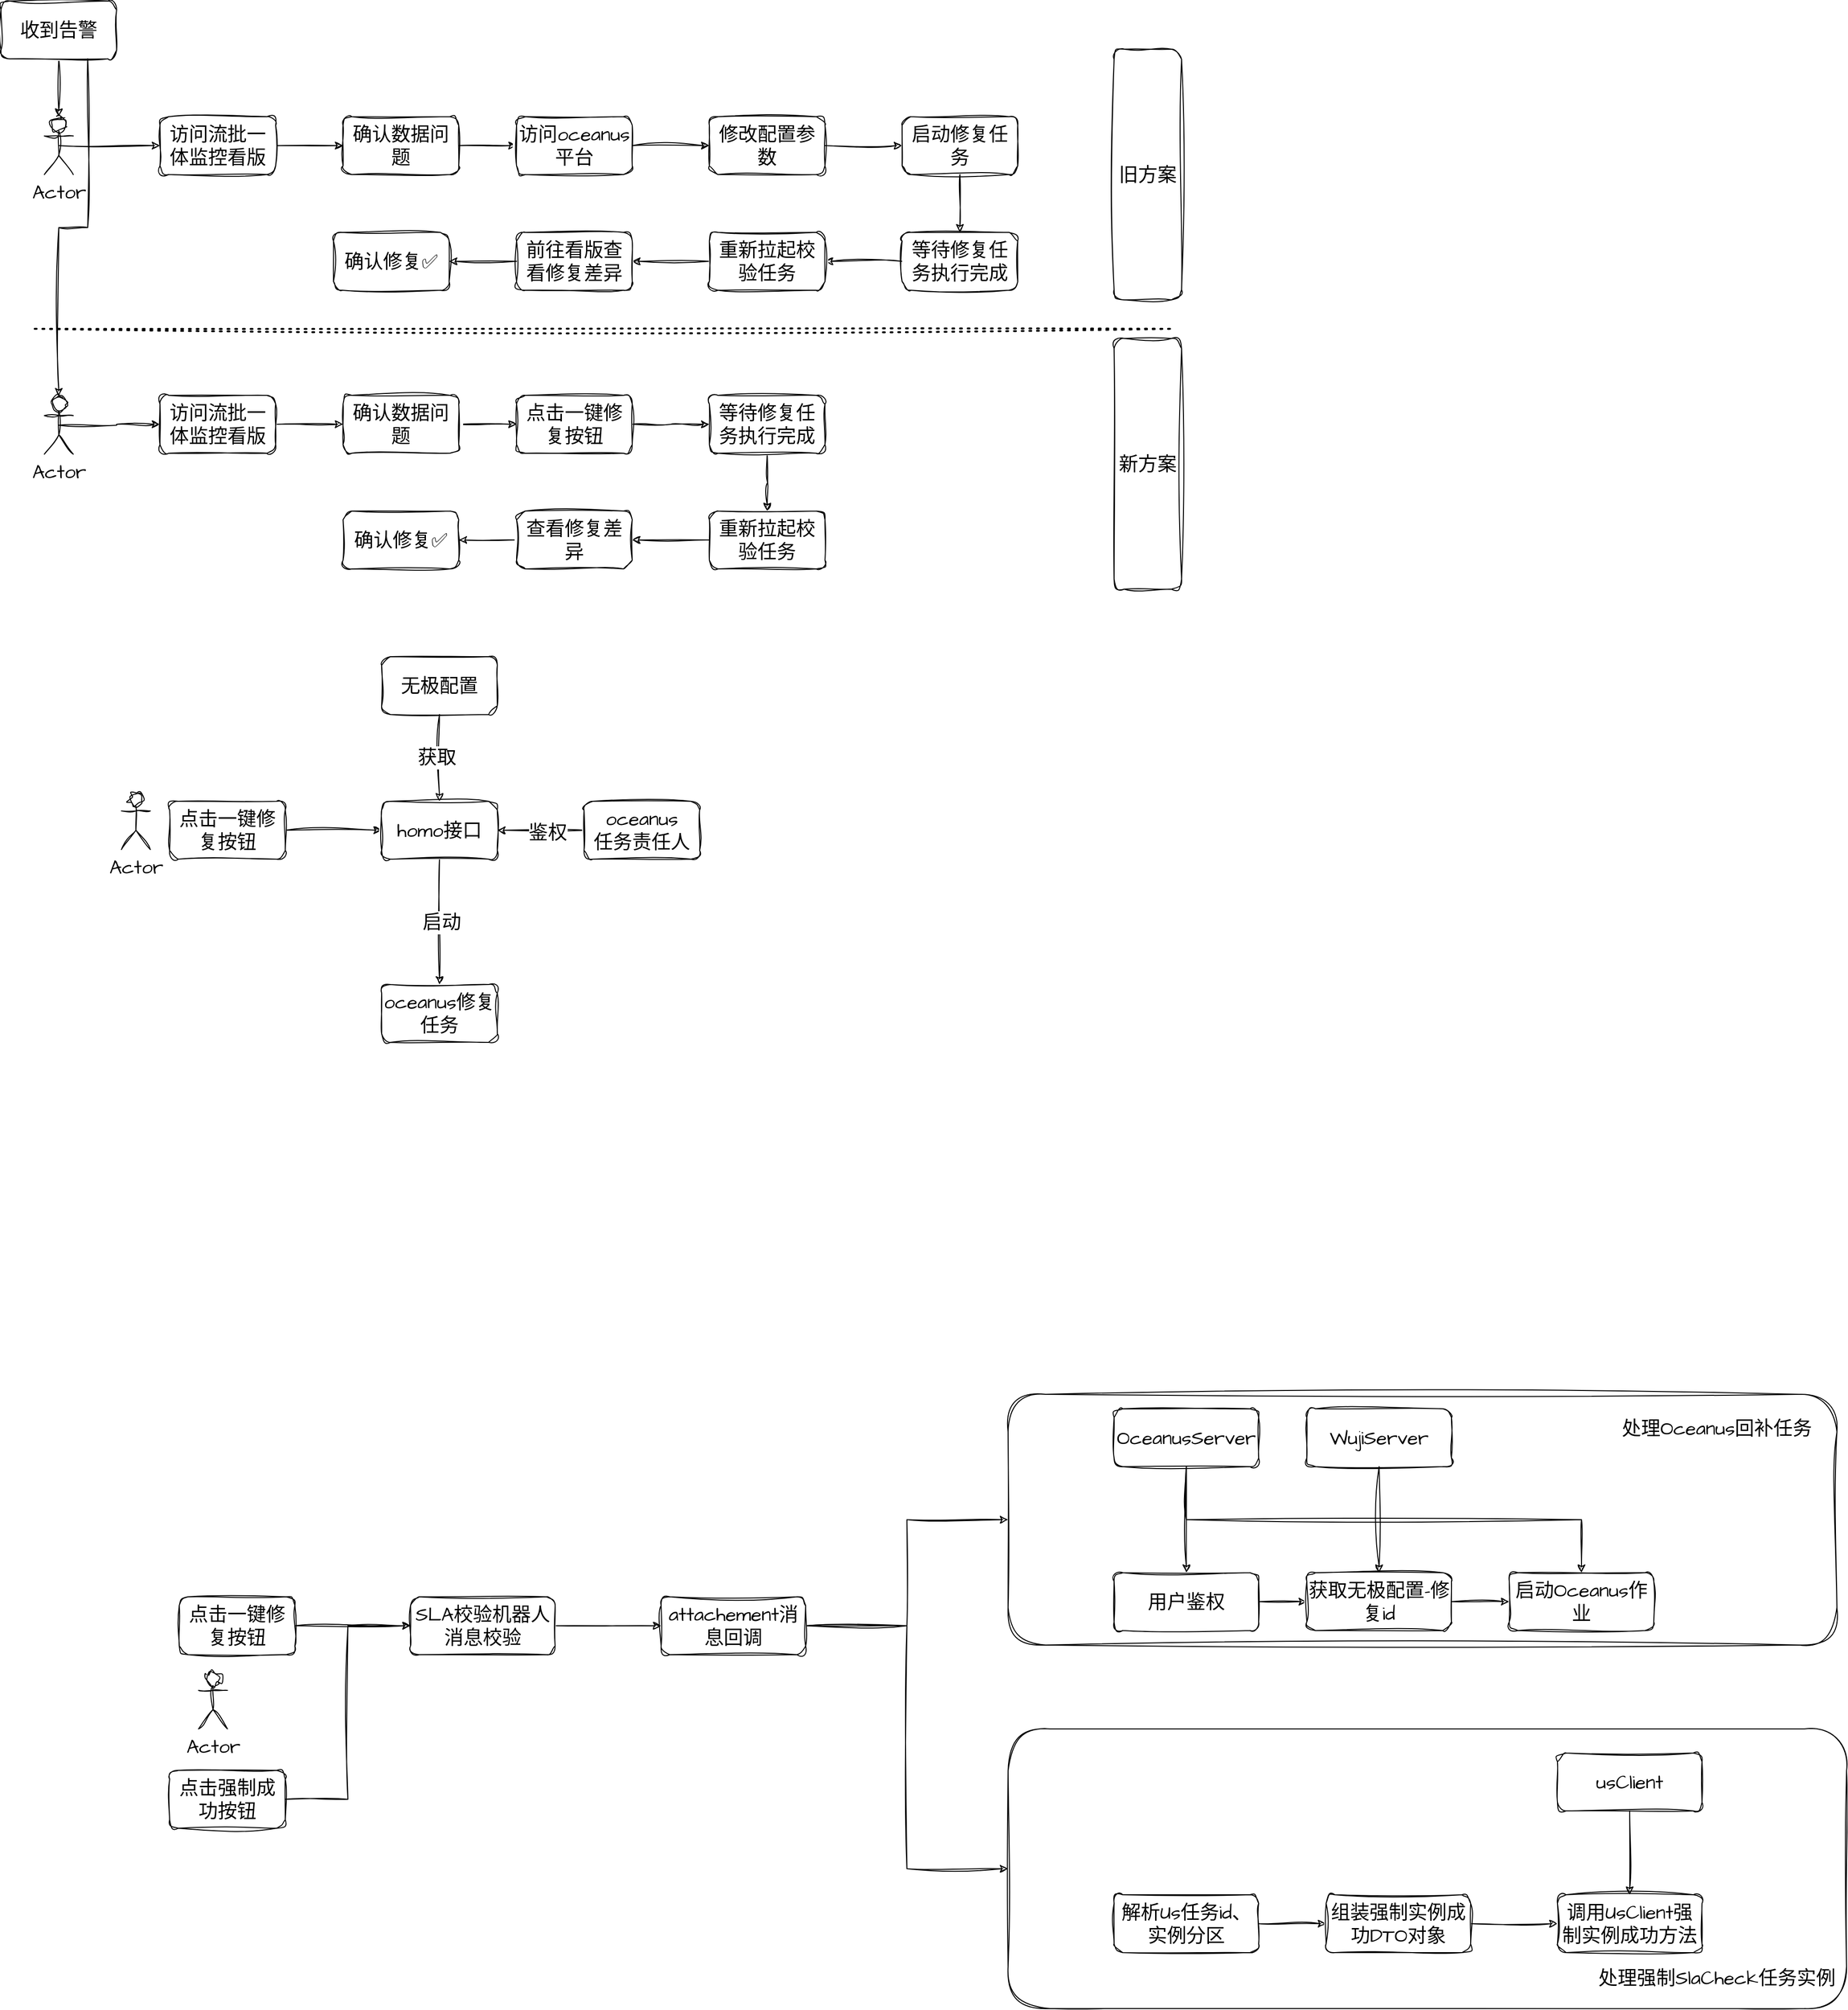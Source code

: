 <mxfile version="22.1.5" type="github">
  <diagram name="第 1 页" id="TQEL2tQDjQeKKQsluZ9l">
    <mxGraphModel dx="2714" dy="1448" grid="1" gridSize="10" guides="1" tooltips="1" connect="1" arrows="1" fold="1" page="1" pageScale="1" pageWidth="827" pageHeight="1169" math="0" shadow="0">
      <root>
        <mxCell id="0" />
        <mxCell id="1" parent="0" />
        <mxCell id="3MJ8_XQxyOGIcYYKC2xZ-53" style="edgeStyle=orthogonalEdgeStyle;rounded=0;sketch=1;hachureGap=4;jiggle=2;curveFitting=1;orthogonalLoop=1;jettySize=auto;html=1;exitX=0.5;exitY=0.5;exitDx=0;exitDy=0;exitPerimeter=0;fontFamily=Architects Daughter;fontSource=https%3A%2F%2Ffonts.googleapis.com%2Fcss%3Ffamily%3DArchitects%2BDaughter;fontSize=16;" parent="1" source="3MJ8_XQxyOGIcYYKC2xZ-1" target="3MJ8_XQxyOGIcYYKC2xZ-5" edge="1">
          <mxGeometry relative="1" as="geometry" />
        </mxCell>
        <mxCell id="3MJ8_XQxyOGIcYYKC2xZ-1" value="Actor" style="shape=umlActor;verticalLabelPosition=bottom;verticalAlign=top;html=1;outlineConnect=0;sketch=1;hachureGap=4;jiggle=2;curveFitting=1;fontFamily=Architects Daughter;fontSource=https%3A%2F%2Ffonts.googleapis.com%2Fcss%3Ffamily%3DArchitects%2BDaughter;fontSize=20;" parent="1" vertex="1">
          <mxGeometry x="80" y="220" width="30" height="60" as="geometry" />
        </mxCell>
        <mxCell id="3MJ8_XQxyOGIcYYKC2xZ-9" value="" style="edgeStyle=orthogonalEdgeStyle;rounded=0;sketch=1;hachureGap=4;jiggle=2;curveFitting=1;orthogonalLoop=1;jettySize=auto;html=1;fontFamily=Architects Daughter;fontSource=https%3A%2F%2Ffonts.googleapis.com%2Fcss%3Ffamily%3DArchitects%2BDaughter;fontSize=16;" parent="1" source="3MJ8_XQxyOGIcYYKC2xZ-2" target="3MJ8_XQxyOGIcYYKC2xZ-1" edge="1">
          <mxGeometry relative="1" as="geometry" />
        </mxCell>
        <mxCell id="3MJ8_XQxyOGIcYYKC2xZ-2" value="收到告警" style="rounded=1;whiteSpace=wrap;html=1;sketch=1;hachureGap=4;jiggle=2;curveFitting=1;fontFamily=Architects Daughter;fontSource=https%3A%2F%2Ffonts.googleapis.com%2Fcss%3Ffamily%3DArchitects%2BDaughter;fontSize=20;" parent="1" vertex="1">
          <mxGeometry x="35" y="100" width="120" height="60" as="geometry" />
        </mxCell>
        <mxCell id="3MJ8_XQxyOGIcYYKC2xZ-10" value="" style="edgeStyle=orthogonalEdgeStyle;rounded=0;sketch=1;hachureGap=4;jiggle=2;curveFitting=1;orthogonalLoop=1;jettySize=auto;html=1;fontFamily=Architects Daughter;fontSource=https%3A%2F%2Ffonts.googleapis.com%2Fcss%3Ffamily%3DArchitects%2BDaughter;fontSize=16;" parent="1" source="3MJ8_XQxyOGIcYYKC2xZ-5" target="3MJ8_XQxyOGIcYYKC2xZ-6" edge="1">
          <mxGeometry relative="1" as="geometry" />
        </mxCell>
        <mxCell id="3MJ8_XQxyOGIcYYKC2xZ-5" value="访问流批一体监控看版" style="rounded=1;whiteSpace=wrap;html=1;sketch=1;hachureGap=4;jiggle=2;curveFitting=1;fontFamily=Architects Daughter;fontSource=https%3A%2F%2Ffonts.googleapis.com%2Fcss%3Ffamily%3DArchitects%2BDaughter;fontSize=20;" parent="1" vertex="1">
          <mxGeometry x="200" y="220" width="120" height="60" as="geometry" />
        </mxCell>
        <mxCell id="3MJ8_XQxyOGIcYYKC2xZ-11" value="" style="edgeStyle=orthogonalEdgeStyle;rounded=0;sketch=1;hachureGap=4;jiggle=2;curveFitting=1;orthogonalLoop=1;jettySize=auto;html=1;fontFamily=Architects Daughter;fontSource=https%3A%2F%2Ffonts.googleapis.com%2Fcss%3Ffamily%3DArchitects%2BDaughter;fontSize=16;" parent="1" source="3MJ8_XQxyOGIcYYKC2xZ-6" target="3MJ8_XQxyOGIcYYKC2xZ-7" edge="1">
          <mxGeometry relative="1" as="geometry" />
        </mxCell>
        <mxCell id="3MJ8_XQxyOGIcYYKC2xZ-6" value="确认数据问题" style="rounded=1;whiteSpace=wrap;html=1;sketch=1;hachureGap=4;jiggle=2;curveFitting=1;fontFamily=Architects Daughter;fontSource=https%3A%2F%2Ffonts.googleapis.com%2Fcss%3Ffamily%3DArchitects%2BDaughter;fontSize=20;" parent="1" vertex="1">
          <mxGeometry x="390" y="220" width="120" height="60" as="geometry" />
        </mxCell>
        <mxCell id="3MJ8_XQxyOGIcYYKC2xZ-12" value="" style="edgeStyle=orthogonalEdgeStyle;rounded=0;sketch=1;hachureGap=4;jiggle=2;curveFitting=1;orthogonalLoop=1;jettySize=auto;html=1;fontFamily=Architects Daughter;fontSource=https%3A%2F%2Ffonts.googleapis.com%2Fcss%3Ffamily%3DArchitects%2BDaughter;fontSize=16;" parent="1" source="3MJ8_XQxyOGIcYYKC2xZ-7" target="3MJ8_XQxyOGIcYYKC2xZ-8" edge="1">
          <mxGeometry relative="1" as="geometry" />
        </mxCell>
        <mxCell id="3MJ8_XQxyOGIcYYKC2xZ-7" value="访问oceanus平台" style="rounded=1;whiteSpace=wrap;html=1;sketch=1;hachureGap=4;jiggle=2;curveFitting=1;fontFamily=Architects Daughter;fontSource=https%3A%2F%2Ffonts.googleapis.com%2Fcss%3Ffamily%3DArchitects%2BDaughter;fontSize=20;" parent="1" vertex="1">
          <mxGeometry x="570" y="220" width="120" height="60" as="geometry" />
        </mxCell>
        <mxCell id="3MJ8_XQxyOGIcYYKC2xZ-14" value="" style="edgeStyle=orthogonalEdgeStyle;rounded=0;sketch=1;hachureGap=4;jiggle=2;curveFitting=1;orthogonalLoop=1;jettySize=auto;html=1;fontFamily=Architects Daughter;fontSource=https%3A%2F%2Ffonts.googleapis.com%2Fcss%3Ffamily%3DArchitects%2BDaughter;fontSize=16;" parent="1" source="3MJ8_XQxyOGIcYYKC2xZ-8" target="3MJ8_XQxyOGIcYYKC2xZ-13" edge="1">
          <mxGeometry relative="1" as="geometry" />
        </mxCell>
        <mxCell id="3MJ8_XQxyOGIcYYKC2xZ-8" value="修改配置参数" style="rounded=1;whiteSpace=wrap;html=1;sketch=1;hachureGap=4;jiggle=2;curveFitting=1;fontFamily=Architects Daughter;fontSource=https%3A%2F%2Ffonts.googleapis.com%2Fcss%3Ffamily%3DArchitects%2BDaughter;fontSize=20;" parent="1" vertex="1">
          <mxGeometry x="770" y="220" width="120" height="60" as="geometry" />
        </mxCell>
        <mxCell id="3MJ8_XQxyOGIcYYKC2xZ-16" value="" style="edgeStyle=orthogonalEdgeStyle;rounded=0;sketch=1;hachureGap=4;jiggle=2;curveFitting=1;orthogonalLoop=1;jettySize=auto;html=1;fontFamily=Architects Daughter;fontSource=https%3A%2F%2Ffonts.googleapis.com%2Fcss%3Ffamily%3DArchitects%2BDaughter;fontSize=16;" parent="1" source="3MJ8_XQxyOGIcYYKC2xZ-13" target="3MJ8_XQxyOGIcYYKC2xZ-15" edge="1">
          <mxGeometry relative="1" as="geometry" />
        </mxCell>
        <mxCell id="3MJ8_XQxyOGIcYYKC2xZ-13" value="启动修复任务" style="rounded=1;whiteSpace=wrap;html=1;sketch=1;hachureGap=4;jiggle=2;curveFitting=1;fontFamily=Architects Daughter;fontSource=https%3A%2F%2Ffonts.googleapis.com%2Fcss%3Ffamily%3DArchitects%2BDaughter;fontSize=20;" parent="1" vertex="1">
          <mxGeometry x="970" y="220" width="120" height="60" as="geometry" />
        </mxCell>
        <mxCell id="3MJ8_XQxyOGIcYYKC2xZ-25" value="" style="edgeStyle=orthogonalEdgeStyle;rounded=0;sketch=1;hachureGap=4;jiggle=2;curveFitting=1;orthogonalLoop=1;jettySize=auto;html=1;fontFamily=Architects Daughter;fontSource=https%3A%2F%2Ffonts.googleapis.com%2Fcss%3Ffamily%3DArchitects%2BDaughter;fontSize=16;" parent="1" source="3MJ8_XQxyOGIcYYKC2xZ-15" target="3MJ8_XQxyOGIcYYKC2xZ-23" edge="1">
          <mxGeometry relative="1" as="geometry" />
        </mxCell>
        <mxCell id="3MJ8_XQxyOGIcYYKC2xZ-15" value="等待修复任务执行完成" style="rounded=1;whiteSpace=wrap;html=1;sketch=1;hachureGap=4;jiggle=2;curveFitting=1;fontFamily=Architects Daughter;fontSource=https%3A%2F%2Ffonts.googleapis.com%2Fcss%3Ffamily%3DArchitects%2BDaughter;fontSize=20;" parent="1" vertex="1">
          <mxGeometry x="970" y="340" width="120" height="60" as="geometry" />
        </mxCell>
        <mxCell id="3MJ8_XQxyOGIcYYKC2xZ-17" value="确认修复✅" style="rounded=1;whiteSpace=wrap;html=1;sketch=1;hachureGap=4;jiggle=2;curveFitting=1;fontFamily=Architects Daughter;fontSource=https%3A%2F%2Ffonts.googleapis.com%2Fcss%3Ffamily%3DArchitects%2BDaughter;fontSize=20;" parent="1" vertex="1">
          <mxGeometry x="380" y="340" width="120" height="60" as="geometry" />
        </mxCell>
        <mxCell id="3MJ8_XQxyOGIcYYKC2xZ-55" style="edgeStyle=orthogonalEdgeStyle;rounded=0;sketch=1;hachureGap=4;jiggle=2;curveFitting=1;orthogonalLoop=1;jettySize=auto;html=1;exitX=0.5;exitY=0.5;exitDx=0;exitDy=0;exitPerimeter=0;entryX=0;entryY=0.5;entryDx=0;entryDy=0;fontFamily=Architects Daughter;fontSource=https%3A%2F%2Ffonts.googleapis.com%2Fcss%3Ffamily%3DArchitects%2BDaughter;fontSize=16;" parent="1" source="3MJ8_XQxyOGIcYYKC2xZ-21" target="3MJ8_XQxyOGIcYYKC2xZ-36" edge="1">
          <mxGeometry relative="1" as="geometry" />
        </mxCell>
        <mxCell id="3MJ8_XQxyOGIcYYKC2xZ-21" value="Actor" style="shape=umlActor;verticalLabelPosition=bottom;verticalAlign=top;html=1;outlineConnect=0;sketch=1;hachureGap=4;jiggle=2;curveFitting=1;fontFamily=Architects Daughter;fontSource=https%3A%2F%2Ffonts.googleapis.com%2Fcss%3Ffamily%3DArchitects%2BDaughter;fontSize=20;" parent="1" vertex="1">
          <mxGeometry x="80" y="510" width="30" height="60" as="geometry" />
        </mxCell>
        <mxCell id="3MJ8_XQxyOGIcYYKC2xZ-26" value="" style="edgeStyle=orthogonalEdgeStyle;rounded=0;sketch=1;hachureGap=4;jiggle=2;curveFitting=1;orthogonalLoop=1;jettySize=auto;html=1;fontFamily=Architects Daughter;fontSource=https%3A%2F%2Ffonts.googleapis.com%2Fcss%3Ffamily%3DArchitects%2BDaughter;fontSize=16;" parent="1" source="3MJ8_XQxyOGIcYYKC2xZ-23" target="3MJ8_XQxyOGIcYYKC2xZ-24" edge="1">
          <mxGeometry relative="1" as="geometry" />
        </mxCell>
        <mxCell id="3MJ8_XQxyOGIcYYKC2xZ-23" value="重新拉起校验任务" style="rounded=1;whiteSpace=wrap;html=1;sketch=1;hachureGap=4;jiggle=2;curveFitting=1;fontFamily=Architects Daughter;fontSource=https%3A%2F%2Ffonts.googleapis.com%2Fcss%3Ffamily%3DArchitects%2BDaughter;fontSize=20;" parent="1" vertex="1">
          <mxGeometry x="770" y="340" width="120" height="60" as="geometry" />
        </mxCell>
        <mxCell id="3MJ8_XQxyOGIcYYKC2xZ-27" value="" style="edgeStyle=orthogonalEdgeStyle;rounded=0;sketch=1;hachureGap=4;jiggle=2;curveFitting=1;orthogonalLoop=1;jettySize=auto;html=1;fontFamily=Architects Daughter;fontSource=https%3A%2F%2Ffonts.googleapis.com%2Fcss%3Ffamily%3DArchitects%2BDaughter;fontSize=16;" parent="1" source="3MJ8_XQxyOGIcYYKC2xZ-24" target="3MJ8_XQxyOGIcYYKC2xZ-17" edge="1">
          <mxGeometry relative="1" as="geometry" />
        </mxCell>
        <mxCell id="3MJ8_XQxyOGIcYYKC2xZ-24" value="前往看版查看修复差异" style="rounded=1;whiteSpace=wrap;html=1;sketch=1;hachureGap=4;jiggle=2;curveFitting=1;fontFamily=Architects Daughter;fontSource=https%3A%2F%2Ffonts.googleapis.com%2Fcss%3Ffamily%3DArchitects%2BDaughter;fontSize=20;" parent="1" vertex="1">
          <mxGeometry x="570" y="340" width="120" height="60" as="geometry" />
        </mxCell>
        <mxCell id="3MJ8_XQxyOGIcYYKC2xZ-34" style="edgeStyle=orthogonalEdgeStyle;rounded=0;sketch=1;hachureGap=4;jiggle=2;curveFitting=1;orthogonalLoop=1;jettySize=auto;html=1;exitX=0.75;exitY=1;exitDx=0;exitDy=0;entryX=0.5;entryY=0;entryDx=0;entryDy=0;entryPerimeter=0;fontFamily=Architects Daughter;fontSource=https%3A%2F%2Ffonts.googleapis.com%2Fcss%3Ffamily%3DArchitects%2BDaughter;fontSize=16;" parent="1" source="3MJ8_XQxyOGIcYYKC2xZ-2" target="3MJ8_XQxyOGIcYYKC2xZ-21" edge="1">
          <mxGeometry relative="1" as="geometry" />
        </mxCell>
        <mxCell id="3MJ8_XQxyOGIcYYKC2xZ-35" value="" style="edgeStyle=orthogonalEdgeStyle;rounded=0;sketch=1;hachureGap=4;jiggle=2;curveFitting=1;orthogonalLoop=1;jettySize=auto;html=1;fontFamily=Architects Daughter;fontSource=https%3A%2F%2Ffonts.googleapis.com%2Fcss%3Ffamily%3DArchitects%2BDaughter;fontSize=16;" parent="1" source="3MJ8_XQxyOGIcYYKC2xZ-36" target="3MJ8_XQxyOGIcYYKC2xZ-38" edge="1">
          <mxGeometry relative="1" as="geometry" />
        </mxCell>
        <mxCell id="3MJ8_XQxyOGIcYYKC2xZ-36" value="访问流批一体监控看版" style="rounded=1;whiteSpace=wrap;html=1;sketch=1;hachureGap=4;jiggle=2;curveFitting=1;fontFamily=Architects Daughter;fontSource=https%3A%2F%2Ffonts.googleapis.com%2Fcss%3Ffamily%3DArchitects%2BDaughter;fontSize=20;" parent="1" vertex="1">
          <mxGeometry x="200" y="509" width="120" height="60" as="geometry" />
        </mxCell>
        <mxCell id="3MJ8_XQxyOGIcYYKC2xZ-37" value="" style="edgeStyle=orthogonalEdgeStyle;rounded=0;sketch=1;hachureGap=4;jiggle=2;curveFitting=1;orthogonalLoop=1;jettySize=auto;html=1;fontFamily=Architects Daughter;fontSource=https%3A%2F%2Ffonts.googleapis.com%2Fcss%3Ffamily%3DArchitects%2BDaughter;fontSize=16;" parent="1" source="3MJ8_XQxyOGIcYYKC2xZ-38" target="3MJ8_XQxyOGIcYYKC2xZ-40" edge="1">
          <mxGeometry relative="1" as="geometry" />
        </mxCell>
        <mxCell id="3MJ8_XQxyOGIcYYKC2xZ-38" value="确认数据问题" style="rounded=1;whiteSpace=wrap;html=1;sketch=1;hachureGap=4;jiggle=2;curveFitting=1;fontFamily=Architects Daughter;fontSource=https%3A%2F%2Ffonts.googleapis.com%2Fcss%3Ffamily%3DArchitects%2BDaughter;fontSize=20;" parent="1" vertex="1">
          <mxGeometry x="390" y="509" width="120" height="60" as="geometry" />
        </mxCell>
        <mxCell id="3MJ8_XQxyOGIcYYKC2xZ-39" value="" style="edgeStyle=orthogonalEdgeStyle;rounded=0;sketch=1;hachureGap=4;jiggle=2;curveFitting=1;orthogonalLoop=1;jettySize=auto;html=1;fontFamily=Architects Daughter;fontSource=https%3A%2F%2Ffonts.googleapis.com%2Fcss%3Ffamily%3DArchitects%2BDaughter;fontSize=16;" parent="1" source="3MJ8_XQxyOGIcYYKC2xZ-40" edge="1">
          <mxGeometry relative="1" as="geometry">
            <mxPoint x="770" y="539" as="targetPoint" />
          </mxGeometry>
        </mxCell>
        <mxCell id="3MJ8_XQxyOGIcYYKC2xZ-40" value="点击一键修复按钮" style="rounded=1;whiteSpace=wrap;html=1;sketch=1;hachureGap=4;jiggle=2;curveFitting=1;fontFamily=Architects Daughter;fontSource=https%3A%2F%2Ffonts.googleapis.com%2Fcss%3Ffamily%3DArchitects%2BDaughter;fontSize=20;" parent="1" vertex="1">
          <mxGeometry x="570" y="509" width="120" height="60" as="geometry" />
        </mxCell>
        <mxCell id="IZcwnMjonHAYXcCHMbNp-56" value="" style="edgeStyle=orthogonalEdgeStyle;rounded=0;sketch=1;hachureGap=4;jiggle=2;curveFitting=1;orthogonalLoop=1;jettySize=auto;html=1;fontFamily=Architects Daughter;fontSource=https%3A%2F%2Ffonts.googleapis.com%2Fcss%3Ffamily%3DArchitects%2BDaughter;fontSize=16;" parent="1" target="IZcwnMjonHAYXcCHMbNp-55" edge="1">
          <mxGeometry relative="1" as="geometry">
            <mxPoint x="830" y="569" as="sourcePoint" />
          </mxGeometry>
        </mxCell>
        <mxCell id="3MJ8_XQxyOGIcYYKC2xZ-47" value="确认修复✅" style="rounded=1;whiteSpace=wrap;html=1;sketch=1;hachureGap=4;jiggle=2;curveFitting=1;fontFamily=Architects Daughter;fontSource=https%3A%2F%2Ffonts.googleapis.com%2Fcss%3Ffamily%3DArchitects%2BDaughter;fontSize=20;" parent="1" vertex="1">
          <mxGeometry x="390" y="629" width="120" height="60" as="geometry" />
        </mxCell>
        <mxCell id="3MJ8_XQxyOGIcYYKC2xZ-50" value="" style="edgeStyle=orthogonalEdgeStyle;rounded=0;sketch=1;hachureGap=4;jiggle=2;curveFitting=1;orthogonalLoop=1;jettySize=auto;html=1;fontFamily=Architects Daughter;fontSource=https%3A%2F%2Ffonts.googleapis.com%2Fcss%3Ffamily%3DArchitects%2BDaughter;fontSize=16;" parent="1" source="3MJ8_XQxyOGIcYYKC2xZ-51" target="3MJ8_XQxyOGIcYYKC2xZ-47" edge="1">
          <mxGeometry relative="1" as="geometry" />
        </mxCell>
        <mxCell id="3MJ8_XQxyOGIcYYKC2xZ-51" value="查看修复差异" style="rounded=1;whiteSpace=wrap;html=1;sketch=1;hachureGap=4;jiggle=2;curveFitting=1;fontFamily=Architects Daughter;fontSource=https%3A%2F%2Ffonts.googleapis.com%2Fcss%3Ffamily%3DArchitects%2BDaughter;fontSize=20;" parent="1" vertex="1">
          <mxGeometry x="570" y="629" width="120" height="60" as="geometry" />
        </mxCell>
        <mxCell id="3MJ8_XQxyOGIcYYKC2xZ-52" value="" style="endArrow=none;dashed=1;html=1;dashPattern=1 3;strokeWidth=2;rounded=0;sketch=1;hachureGap=4;jiggle=2;curveFitting=1;fontFamily=Architects Daughter;fontSource=https%3A%2F%2Ffonts.googleapis.com%2Fcss%3Ffamily%3DArchitects%2BDaughter;fontSize=16;" parent="1" edge="1">
          <mxGeometry width="50" height="50" relative="1" as="geometry">
            <mxPoint x="70" y="440" as="sourcePoint" />
            <mxPoint x="1250" y="440" as="targetPoint" />
          </mxGeometry>
        </mxCell>
        <mxCell id="IZcwnMjonHAYXcCHMbNp-48" value="" style="edgeStyle=orthogonalEdgeStyle;rounded=0;sketch=1;hachureGap=4;jiggle=2;curveFitting=1;orthogonalLoop=1;jettySize=auto;html=1;fontFamily=Architects Daughter;fontSource=https%3A%2F%2Ffonts.googleapis.com%2Fcss%3Ffamily%3DArchitects%2BDaughter;fontSize=16;" parent="1" source="IZcwnMjonHAYXcCHMbNp-1" target="IZcwnMjonHAYXcCHMbNp-46" edge="1">
          <mxGeometry relative="1" as="geometry" />
        </mxCell>
        <mxCell id="IZcwnMjonHAYXcCHMbNp-1" value="点击一键修复按钮" style="rounded=1;whiteSpace=wrap;html=1;sketch=1;hachureGap=4;jiggle=2;curveFitting=1;fontFamily=Architects Daughter;fontSource=https%3A%2F%2Ffonts.googleapis.com%2Fcss%3Ffamily%3DArchitects%2BDaughter;fontSize=20;" parent="1" vertex="1">
          <mxGeometry x="210" y="930" width="120" height="60" as="geometry" />
        </mxCell>
        <mxCell id="IZcwnMjonHAYXcCHMbNp-5" value="Actor" style="shape=umlActor;verticalLabelPosition=bottom;verticalAlign=top;html=1;outlineConnect=0;sketch=1;hachureGap=4;jiggle=2;curveFitting=1;fontFamily=Architects Daughter;fontSource=https%3A%2F%2Ffonts.googleapis.com%2Fcss%3Ffamily%3DArchitects%2BDaughter;fontSize=20;" parent="1" vertex="1">
          <mxGeometry x="160" y="920" width="30" height="60" as="geometry" />
        </mxCell>
        <mxCell id="IZcwnMjonHAYXcCHMbNp-51" value="" style="edgeStyle=orthogonalEdgeStyle;rounded=0;sketch=1;hachureGap=4;jiggle=2;curveFitting=1;orthogonalLoop=1;jettySize=auto;html=1;fontFamily=Architects Daughter;fontSource=https%3A%2F%2Ffonts.googleapis.com%2Fcss%3Ffamily%3DArchitects%2BDaughter;fontSize=16;" parent="1" source="IZcwnMjonHAYXcCHMbNp-38" target="IZcwnMjonHAYXcCHMbNp-46" edge="1">
          <mxGeometry relative="1" as="geometry" />
        </mxCell>
        <mxCell id="IZcwnMjonHAYXcCHMbNp-52" value="鉴权" style="edgeLabel;html=1;align=center;verticalAlign=middle;resizable=0;points=[];fontSize=20;fontFamily=Architects Daughter;" parent="IZcwnMjonHAYXcCHMbNp-51" vertex="1" connectable="0">
          <mxGeometry x="-0.156" y="2" relative="1" as="geometry">
            <mxPoint as="offset" />
          </mxGeometry>
        </mxCell>
        <mxCell id="IZcwnMjonHAYXcCHMbNp-38" value="oceanus&lt;br style=&quot;border-color: var(--border-color);&quot;&gt;任务责任人" style="rounded=1;whiteSpace=wrap;html=1;sketch=1;hachureGap=4;jiggle=2;curveFitting=1;fontFamily=Architects Daughter;fontSource=https%3A%2F%2Ffonts.googleapis.com%2Fcss%3Ffamily%3DArchitects%2BDaughter;fontSize=20;" parent="1" vertex="1">
          <mxGeometry x="640" y="930" width="120" height="60" as="geometry" />
        </mxCell>
        <mxCell id="IZcwnMjonHAYXcCHMbNp-47" value="" style="edgeStyle=orthogonalEdgeStyle;rounded=0;sketch=1;hachureGap=4;jiggle=2;curveFitting=1;orthogonalLoop=1;jettySize=auto;html=1;fontFamily=Architects Daughter;fontSource=https%3A%2F%2Ffonts.googleapis.com%2Fcss%3Ffamily%3DArchitects%2BDaughter;fontSize=16;" parent="1" source="IZcwnMjonHAYXcCHMbNp-39" target="IZcwnMjonHAYXcCHMbNp-46" edge="1">
          <mxGeometry relative="1" as="geometry" />
        </mxCell>
        <mxCell id="IZcwnMjonHAYXcCHMbNp-49" value="获取" style="edgeLabel;html=1;align=center;verticalAlign=middle;resizable=0;points=[];fontSize=20;fontFamily=Architects Daughter;" parent="IZcwnMjonHAYXcCHMbNp-47" vertex="1" connectable="0">
          <mxGeometry x="-0.033" y="-3" relative="1" as="geometry">
            <mxPoint as="offset" />
          </mxGeometry>
        </mxCell>
        <mxCell id="IZcwnMjonHAYXcCHMbNp-39" value="无极配置" style="rounded=1;whiteSpace=wrap;html=1;sketch=1;hachureGap=4;jiggle=2;curveFitting=1;fontFamily=Architects Daughter;fontSource=https%3A%2F%2Ffonts.googleapis.com%2Fcss%3Ffamily%3DArchitects%2BDaughter;fontSize=20;" parent="1" vertex="1">
          <mxGeometry x="430" y="780" width="120" height="60" as="geometry" />
        </mxCell>
        <mxCell id="IZcwnMjonHAYXcCHMbNp-45" value="oceanus修复任务" style="rounded=1;whiteSpace=wrap;html=1;sketch=1;hachureGap=4;jiggle=2;curveFitting=1;fontFamily=Architects Daughter;fontSource=https%3A%2F%2Ffonts.googleapis.com%2Fcss%3Ffamily%3DArchitects%2BDaughter;fontSize=20;" parent="1" vertex="1">
          <mxGeometry x="430" y="1120" width="120" height="60" as="geometry" />
        </mxCell>
        <mxCell id="IZcwnMjonHAYXcCHMbNp-53" value="" style="edgeStyle=orthogonalEdgeStyle;rounded=0;sketch=1;hachureGap=4;jiggle=2;curveFitting=1;orthogonalLoop=1;jettySize=auto;html=1;fontFamily=Architects Daughter;fontSource=https%3A%2F%2Ffonts.googleapis.com%2Fcss%3Ffamily%3DArchitects%2BDaughter;fontSize=16;" parent="1" source="IZcwnMjonHAYXcCHMbNp-46" target="IZcwnMjonHAYXcCHMbNp-45" edge="1">
          <mxGeometry relative="1" as="geometry" />
        </mxCell>
        <mxCell id="IZcwnMjonHAYXcCHMbNp-54" value="启动" style="edgeLabel;html=1;align=center;verticalAlign=middle;resizable=0;points=[];fontSize=20;fontFamily=Architects Daughter;" parent="IZcwnMjonHAYXcCHMbNp-53" vertex="1" connectable="0">
          <mxGeometry y="2" relative="1" as="geometry">
            <mxPoint as="offset" />
          </mxGeometry>
        </mxCell>
        <mxCell id="IZcwnMjonHAYXcCHMbNp-46" value="homo接口" style="rounded=1;whiteSpace=wrap;html=1;sketch=1;hachureGap=4;jiggle=2;curveFitting=1;fontFamily=Architects Daughter;fontSource=https%3A%2F%2Ffonts.googleapis.com%2Fcss%3Ffamily%3DArchitects%2BDaughter;fontSize=20;" parent="1" vertex="1">
          <mxGeometry x="430" y="930" width="120" height="60" as="geometry" />
        </mxCell>
        <mxCell id="IZcwnMjonHAYXcCHMbNp-57" value="" style="edgeStyle=orthogonalEdgeStyle;rounded=0;sketch=1;hachureGap=4;jiggle=2;curveFitting=1;orthogonalLoop=1;jettySize=auto;html=1;fontFamily=Architects Daughter;fontSource=https%3A%2F%2Ffonts.googleapis.com%2Fcss%3Ffamily%3DArchitects%2BDaughter;fontSize=16;" parent="1" source="IZcwnMjonHAYXcCHMbNp-55" target="3MJ8_XQxyOGIcYYKC2xZ-51" edge="1">
          <mxGeometry relative="1" as="geometry" />
        </mxCell>
        <mxCell id="IZcwnMjonHAYXcCHMbNp-55" value="重新拉起校验任务" style="rounded=1;whiteSpace=wrap;html=1;sketch=1;hachureGap=4;jiggle=2;curveFitting=1;fontFamily=Architects Daughter;fontSource=https%3A%2F%2Ffonts.googleapis.com%2Fcss%3Ffamily%3DArchitects%2BDaughter;fontSize=20;" parent="1" vertex="1">
          <mxGeometry x="770" y="629" width="120" height="60" as="geometry" />
        </mxCell>
        <mxCell id="IZcwnMjonHAYXcCHMbNp-58" value="旧方案" style="rounded=1;whiteSpace=wrap;html=1;sketch=1;hachureGap=4;jiggle=2;curveFitting=1;fontFamily=Architects Daughter;fontSource=https%3A%2F%2Ffonts.googleapis.com%2Fcss%3Ffamily%3DArchitects%2BDaughter;fontSize=20;" parent="1" vertex="1">
          <mxGeometry x="1190" y="150" width="70" height="260" as="geometry" />
        </mxCell>
        <mxCell id="IZcwnMjonHAYXcCHMbNp-59" value="新方案" style="rounded=1;whiteSpace=wrap;html=1;sketch=1;hachureGap=4;jiggle=2;curveFitting=1;fontFamily=Architects Daughter;fontSource=https%3A%2F%2Ffonts.googleapis.com%2Fcss%3Ffamily%3DArchitects%2BDaughter;fontSize=20;" parent="1" vertex="1">
          <mxGeometry x="1190" y="450" width="70" height="260" as="geometry" />
        </mxCell>
        <mxCell id="IZcwnMjonHAYXcCHMbNp-60" value="等待修复任务执行完成" style="rounded=1;whiteSpace=wrap;html=1;sketch=1;hachureGap=4;jiggle=2;curveFitting=1;fontFamily=Architects Daughter;fontSource=https%3A%2F%2Ffonts.googleapis.com%2Fcss%3Ffamily%3DArchitects%2BDaughter;fontSize=20;" parent="1" vertex="1">
          <mxGeometry x="770" y="509" width="120" height="60" as="geometry" />
        </mxCell>
        <mxCell id="X-5Fqn2C0CWvpAYRM_Cv-18" style="edgeStyle=orthogonalEdgeStyle;rounded=0;sketch=1;hachureGap=4;jiggle=2;curveFitting=1;orthogonalLoop=1;jettySize=auto;html=1;exitX=1;exitY=0.5;exitDx=0;exitDy=0;entryX=0;entryY=0.5;entryDx=0;entryDy=0;fontFamily=Architects Daughter;fontSource=https%3A%2F%2Ffonts.googleapis.com%2Fcss%3Ffamily%3DArchitects%2BDaughter;fontSize=16;" edge="1" parent="1" source="X-5Fqn2C0CWvpAYRM_Cv-2" target="X-5Fqn2C0CWvpAYRM_Cv-15">
          <mxGeometry relative="1" as="geometry" />
        </mxCell>
        <mxCell id="X-5Fqn2C0CWvpAYRM_Cv-2" value="点击一键修复按钮" style="rounded=1;whiteSpace=wrap;html=1;sketch=1;hachureGap=4;jiggle=2;curveFitting=1;fontFamily=Architects Daughter;fontSource=https%3A%2F%2Ffonts.googleapis.com%2Fcss%3Ffamily%3DArchitects%2BDaughter;fontSize=20;" vertex="1" parent="1">
          <mxGeometry x="220" y="1755" width="120" height="60" as="geometry" />
        </mxCell>
        <mxCell id="X-5Fqn2C0CWvpAYRM_Cv-3" value="Actor" style="shape=umlActor;verticalLabelPosition=bottom;verticalAlign=top;html=1;outlineConnect=0;sketch=1;hachureGap=4;jiggle=2;curveFitting=1;fontFamily=Architects Daughter;fontSource=https%3A%2F%2Ffonts.googleapis.com%2Fcss%3Ffamily%3DArchitects%2BDaughter;fontSize=20;" vertex="1" parent="1">
          <mxGeometry x="240" y="1832" width="30" height="60" as="geometry" />
        </mxCell>
        <mxCell id="X-5Fqn2C0CWvpAYRM_Cv-17" style="edgeStyle=orthogonalEdgeStyle;rounded=0;sketch=1;hachureGap=4;jiggle=2;curveFitting=1;orthogonalLoop=1;jettySize=auto;html=1;exitX=1;exitY=0.5;exitDx=0;exitDy=0;entryX=0;entryY=0.5;entryDx=0;entryDy=0;fontFamily=Architects Daughter;fontSource=https%3A%2F%2Ffonts.googleapis.com%2Fcss%3Ffamily%3DArchitects%2BDaughter;fontSize=16;" edge="1" parent="1" source="X-5Fqn2C0CWvpAYRM_Cv-14" target="X-5Fqn2C0CWvpAYRM_Cv-15">
          <mxGeometry relative="1" as="geometry" />
        </mxCell>
        <mxCell id="X-5Fqn2C0CWvpAYRM_Cv-14" value="点击强制成功按钮" style="rounded=1;whiteSpace=wrap;html=1;sketch=1;hachureGap=4;jiggle=2;curveFitting=1;fontFamily=Architects Daughter;fontSource=https%3A%2F%2Ffonts.googleapis.com%2Fcss%3Ffamily%3DArchitects%2BDaughter;fontSize=20;" vertex="1" parent="1">
          <mxGeometry x="210" y="1935" width="120" height="60" as="geometry" />
        </mxCell>
        <mxCell id="X-5Fqn2C0CWvpAYRM_Cv-22" style="edgeStyle=orthogonalEdgeStyle;rounded=0;sketch=1;hachureGap=4;jiggle=2;curveFitting=1;orthogonalLoop=1;jettySize=auto;html=1;exitX=1;exitY=0.5;exitDx=0;exitDy=0;entryX=0;entryY=0.5;entryDx=0;entryDy=0;fontFamily=Architects Daughter;fontSource=https%3A%2F%2Ffonts.googleapis.com%2Fcss%3Ffamily%3DArchitects%2BDaughter;fontSize=16;" edge="1" parent="1" source="X-5Fqn2C0CWvpAYRM_Cv-15" target="X-5Fqn2C0CWvpAYRM_Cv-21">
          <mxGeometry relative="1" as="geometry" />
        </mxCell>
        <mxCell id="X-5Fqn2C0CWvpAYRM_Cv-15" value="SLA校验机器人消息校验" style="rounded=1;whiteSpace=wrap;html=1;sketch=1;hachureGap=4;jiggle=2;curveFitting=1;fontFamily=Architects Daughter;fontSource=https%3A%2F%2Ffonts.googleapis.com%2Fcss%3Ffamily%3DArchitects%2BDaughter;fontSize=20;" vertex="1" parent="1">
          <mxGeometry x="460" y="1755" width="150" height="60" as="geometry" />
        </mxCell>
        <mxCell id="X-5Fqn2C0CWvpAYRM_Cv-26" value="" style="edgeStyle=orthogonalEdgeStyle;rounded=0;sketch=1;hachureGap=4;jiggle=2;curveFitting=1;orthogonalLoop=1;jettySize=auto;html=1;fontFamily=Architects Daughter;fontSource=https%3A%2F%2Ffonts.googleapis.com%2Fcss%3Ffamily%3DArchitects%2BDaughter;fontSize=16;" edge="1" parent="1" source="X-5Fqn2C0CWvpAYRM_Cv-21" target="X-5Fqn2C0CWvpAYRM_Cv-24">
          <mxGeometry relative="1" as="geometry" />
        </mxCell>
        <mxCell id="X-5Fqn2C0CWvpAYRM_Cv-27" style="edgeStyle=orthogonalEdgeStyle;rounded=0;sketch=1;hachureGap=4;jiggle=2;curveFitting=1;orthogonalLoop=1;jettySize=auto;html=1;exitX=1;exitY=0.5;exitDx=0;exitDy=0;entryX=0;entryY=0.5;entryDx=0;entryDy=0;fontFamily=Architects Daughter;fontSource=https%3A%2F%2Ffonts.googleapis.com%2Fcss%3Ffamily%3DArchitects%2BDaughter;fontSize=16;" edge="1" parent="1" source="X-5Fqn2C0CWvpAYRM_Cv-21" target="X-5Fqn2C0CWvpAYRM_Cv-25">
          <mxGeometry relative="1" as="geometry" />
        </mxCell>
        <mxCell id="X-5Fqn2C0CWvpAYRM_Cv-21" value="attachement消息回调" style="rounded=1;whiteSpace=wrap;html=1;sketch=1;hachureGap=4;jiggle=2;curveFitting=1;fontFamily=Architects Daughter;fontSource=https%3A%2F%2Ffonts.googleapis.com%2Fcss%3Ffamily%3DArchitects%2BDaughter;fontSize=20;" vertex="1" parent="1">
          <mxGeometry x="720" y="1755" width="150" height="60" as="geometry" />
        </mxCell>
        <mxCell id="X-5Fqn2C0CWvpAYRM_Cv-24" value="" style="rounded=1;whiteSpace=wrap;html=1;sketch=1;hachureGap=4;jiggle=2;curveFitting=1;fontFamily=Architects Daughter;fontSource=https%3A%2F%2Ffonts.googleapis.com%2Fcss%3Ffamily%3DArchitects%2BDaughter;fontSize=20;" vertex="1" parent="1">
          <mxGeometry x="1080" y="1545" width="860" height="260" as="geometry" />
        </mxCell>
        <mxCell id="X-5Fqn2C0CWvpAYRM_Cv-25" value="" style="rounded=1;whiteSpace=wrap;html=1;sketch=1;hachureGap=4;jiggle=2;curveFitting=1;fontFamily=Architects Daughter;fontSource=https%3A%2F%2Ffonts.googleapis.com%2Fcss%3Ffamily%3DArchitects%2BDaughter;fontSize=20;" vertex="1" parent="1">
          <mxGeometry x="1080" y="1892" width="870" height="290" as="geometry" />
        </mxCell>
        <mxCell id="X-5Fqn2C0CWvpAYRM_Cv-36" style="edgeStyle=orthogonalEdgeStyle;rounded=0;sketch=1;hachureGap=4;jiggle=2;curveFitting=1;orthogonalLoop=1;jettySize=auto;html=1;exitX=1;exitY=0.5;exitDx=0;exitDy=0;entryX=0;entryY=0.5;entryDx=0;entryDy=0;fontFamily=Architects Daughter;fontSource=https%3A%2F%2Ffonts.googleapis.com%2Fcss%3Ffamily%3DArchitects%2BDaughter;fontSize=16;" edge="1" parent="1" source="X-5Fqn2C0CWvpAYRM_Cv-28" target="X-5Fqn2C0CWvpAYRM_Cv-29">
          <mxGeometry relative="1" as="geometry" />
        </mxCell>
        <mxCell id="X-5Fqn2C0CWvpAYRM_Cv-28" value="用户鉴权" style="rounded=1;whiteSpace=wrap;html=1;sketch=1;hachureGap=4;jiggle=2;curveFitting=1;fontFamily=Architects Daughter;fontSource=https%3A%2F%2Ffonts.googleapis.com%2Fcss%3Ffamily%3DArchitects%2BDaughter;fontSize=20;" vertex="1" parent="1">
          <mxGeometry x="1190" y="1730" width="150" height="60" as="geometry" />
        </mxCell>
        <mxCell id="X-5Fqn2C0CWvpAYRM_Cv-37" style="edgeStyle=orthogonalEdgeStyle;rounded=0;sketch=1;hachureGap=4;jiggle=2;curveFitting=1;orthogonalLoop=1;jettySize=auto;html=1;exitX=1;exitY=0.5;exitDx=0;exitDy=0;entryX=0;entryY=0.5;entryDx=0;entryDy=0;fontFamily=Architects Daughter;fontSource=https%3A%2F%2Ffonts.googleapis.com%2Fcss%3Ffamily%3DArchitects%2BDaughter;fontSize=16;" edge="1" parent="1" source="X-5Fqn2C0CWvpAYRM_Cv-29" target="X-5Fqn2C0CWvpAYRM_Cv-30">
          <mxGeometry relative="1" as="geometry" />
        </mxCell>
        <mxCell id="X-5Fqn2C0CWvpAYRM_Cv-29" value="获取无极配置-修复id" style="rounded=1;whiteSpace=wrap;html=1;sketch=1;hachureGap=4;jiggle=2;curveFitting=1;fontFamily=Architects Daughter;fontSource=https%3A%2F%2Ffonts.googleapis.com%2Fcss%3Ffamily%3DArchitects%2BDaughter;fontSize=20;" vertex="1" parent="1">
          <mxGeometry x="1390" y="1730" width="150" height="60" as="geometry" />
        </mxCell>
        <mxCell id="X-5Fqn2C0CWvpAYRM_Cv-30" value="启动Oceanus作业" style="rounded=1;whiteSpace=wrap;html=1;sketch=1;hachureGap=4;jiggle=2;curveFitting=1;fontFamily=Architects Daughter;fontSource=https%3A%2F%2Ffonts.googleapis.com%2Fcss%3Ffamily%3DArchitects%2BDaughter;fontSize=20;" vertex="1" parent="1">
          <mxGeometry x="1600" y="1730" width="150" height="60" as="geometry" />
        </mxCell>
        <mxCell id="X-5Fqn2C0CWvpAYRM_Cv-34" value="" style="edgeStyle=orthogonalEdgeStyle;rounded=0;sketch=1;hachureGap=4;jiggle=2;curveFitting=1;orthogonalLoop=1;jettySize=auto;html=1;fontFamily=Architects Daughter;fontSource=https%3A%2F%2Ffonts.googleapis.com%2Fcss%3Ffamily%3DArchitects%2BDaughter;fontSize=16;" edge="1" parent="1" source="X-5Fqn2C0CWvpAYRM_Cv-31" target="X-5Fqn2C0CWvpAYRM_Cv-28">
          <mxGeometry relative="1" as="geometry" />
        </mxCell>
        <mxCell id="X-5Fqn2C0CWvpAYRM_Cv-35" style="edgeStyle=orthogonalEdgeStyle;rounded=0;sketch=1;hachureGap=4;jiggle=2;curveFitting=1;orthogonalLoop=1;jettySize=auto;html=1;exitX=0.5;exitY=1;exitDx=0;exitDy=0;entryX=0.5;entryY=0;entryDx=0;entryDy=0;fontFamily=Architects Daughter;fontSource=https%3A%2F%2Ffonts.googleapis.com%2Fcss%3Ffamily%3DArchitects%2BDaughter;fontSize=16;" edge="1" parent="1" source="X-5Fqn2C0CWvpAYRM_Cv-31" target="X-5Fqn2C0CWvpAYRM_Cv-30">
          <mxGeometry relative="1" as="geometry" />
        </mxCell>
        <mxCell id="X-5Fqn2C0CWvpAYRM_Cv-31" value="OceanusServer" style="rounded=1;whiteSpace=wrap;html=1;sketch=1;hachureGap=4;jiggle=2;curveFitting=1;fontFamily=Architects Daughter;fontSource=https%3A%2F%2Ffonts.googleapis.com%2Fcss%3Ffamily%3DArchitects%2BDaughter;fontSize=20;" vertex="1" parent="1">
          <mxGeometry x="1190" y="1560" width="150" height="60" as="geometry" />
        </mxCell>
        <mxCell id="X-5Fqn2C0CWvpAYRM_Cv-33" value="" style="edgeStyle=orthogonalEdgeStyle;rounded=0;sketch=1;hachureGap=4;jiggle=2;curveFitting=1;orthogonalLoop=1;jettySize=auto;html=1;fontFamily=Architects Daughter;fontSource=https%3A%2F%2Ffonts.googleapis.com%2Fcss%3Ffamily%3DArchitects%2BDaughter;fontSize=16;" edge="1" parent="1" source="X-5Fqn2C0CWvpAYRM_Cv-32" target="X-5Fqn2C0CWvpAYRM_Cv-29">
          <mxGeometry relative="1" as="geometry" />
        </mxCell>
        <mxCell id="X-5Fqn2C0CWvpAYRM_Cv-32" value="WujiServer" style="rounded=1;whiteSpace=wrap;html=1;sketch=1;hachureGap=4;jiggle=2;curveFitting=1;fontFamily=Architects Daughter;fontSource=https%3A%2F%2Ffonts.googleapis.com%2Fcss%3Ffamily%3DArchitects%2BDaughter;fontSize=20;" vertex="1" parent="1">
          <mxGeometry x="1390" y="1560" width="150" height="60" as="geometry" />
        </mxCell>
        <mxCell id="X-5Fqn2C0CWvpAYRM_Cv-45" value="" style="edgeStyle=orthogonalEdgeStyle;rounded=0;sketch=1;hachureGap=4;jiggle=2;curveFitting=1;orthogonalLoop=1;jettySize=auto;html=1;fontFamily=Architects Daughter;fontSource=https%3A%2F%2Ffonts.googleapis.com%2Fcss%3Ffamily%3DArchitects%2BDaughter;fontSize=16;" edge="1" parent="1" source="X-5Fqn2C0CWvpAYRM_Cv-38" target="X-5Fqn2C0CWvpAYRM_Cv-39">
          <mxGeometry relative="1" as="geometry" />
        </mxCell>
        <mxCell id="X-5Fqn2C0CWvpAYRM_Cv-38" value="解析Us任务id、实例分区" style="rounded=1;whiteSpace=wrap;html=1;sketch=1;hachureGap=4;jiggle=2;curveFitting=1;fontFamily=Architects Daughter;fontSource=https%3A%2F%2Ffonts.googleapis.com%2Fcss%3Ffamily%3DArchitects%2BDaughter;fontSize=20;" vertex="1" parent="1">
          <mxGeometry x="1190" y="2064" width="150" height="60" as="geometry" />
        </mxCell>
        <mxCell id="X-5Fqn2C0CWvpAYRM_Cv-46" value="" style="edgeStyle=orthogonalEdgeStyle;rounded=0;sketch=1;hachureGap=4;jiggle=2;curveFitting=1;orthogonalLoop=1;jettySize=auto;html=1;fontFamily=Architects Daughter;fontSource=https%3A%2F%2Ffonts.googleapis.com%2Fcss%3Ffamily%3DArchitects%2BDaughter;fontSize=16;" edge="1" parent="1" source="X-5Fqn2C0CWvpAYRM_Cv-39" target="X-5Fqn2C0CWvpAYRM_Cv-40">
          <mxGeometry relative="1" as="geometry" />
        </mxCell>
        <mxCell id="X-5Fqn2C0CWvpAYRM_Cv-39" value="组装强制实例成功DTO对象" style="rounded=1;whiteSpace=wrap;html=1;sketch=1;hachureGap=4;jiggle=2;curveFitting=1;fontFamily=Architects Daughter;fontSource=https%3A%2F%2Ffonts.googleapis.com%2Fcss%3Ffamily%3DArchitects%2BDaughter;fontSize=20;" vertex="1" parent="1">
          <mxGeometry x="1410" y="2064" width="150" height="60" as="geometry" />
        </mxCell>
        <mxCell id="X-5Fqn2C0CWvpAYRM_Cv-40" value="调用UsClient强制实例成功方法" style="rounded=1;whiteSpace=wrap;html=1;sketch=1;hachureGap=4;jiggle=2;curveFitting=1;fontFamily=Architects Daughter;fontSource=https%3A%2F%2Ffonts.googleapis.com%2Fcss%3Ffamily%3DArchitects%2BDaughter;fontSize=20;" vertex="1" parent="1">
          <mxGeometry x="1650" y="2064" width="150" height="60" as="geometry" />
        </mxCell>
        <mxCell id="X-5Fqn2C0CWvpAYRM_Cv-42" value="" style="edgeStyle=orthogonalEdgeStyle;rounded=0;sketch=1;hachureGap=4;jiggle=2;curveFitting=1;orthogonalLoop=1;jettySize=auto;html=1;fontFamily=Architects Daughter;fontSource=https%3A%2F%2Ffonts.googleapis.com%2Fcss%3Ffamily%3DArchitects%2BDaughter;fontSize=16;" edge="1" parent="1" source="X-5Fqn2C0CWvpAYRM_Cv-41" target="X-5Fqn2C0CWvpAYRM_Cv-40">
          <mxGeometry relative="1" as="geometry" />
        </mxCell>
        <mxCell id="X-5Fqn2C0CWvpAYRM_Cv-41" value="usClient" style="rounded=1;whiteSpace=wrap;html=1;sketch=1;hachureGap=4;jiggle=2;curveFitting=1;fontFamily=Architects Daughter;fontSource=https%3A%2F%2Ffonts.googleapis.com%2Fcss%3Ffamily%3DArchitects%2BDaughter;fontSize=20;" vertex="1" parent="1">
          <mxGeometry x="1650" y="1917" width="150" height="60" as="geometry" />
        </mxCell>
        <mxCell id="X-5Fqn2C0CWvpAYRM_Cv-43" value="处理Oceanus回补任务" style="text;html=1;align=center;verticalAlign=middle;resizable=0;points=[];autosize=1;strokeColor=none;fillColor=none;fontSize=20;fontFamily=Architects Daughter;" vertex="1" parent="1">
          <mxGeometry x="1705" y="1560" width="220" height="40" as="geometry" />
        </mxCell>
        <mxCell id="X-5Fqn2C0CWvpAYRM_Cv-44" value="处理强制SlaCheck任务实例" style="text;html=1;align=center;verticalAlign=middle;resizable=0;points=[];autosize=1;strokeColor=none;fillColor=none;fontSize=20;fontFamily=Architects Daughter;" vertex="1" parent="1">
          <mxGeometry x="1680" y="2130" width="270" height="40" as="geometry" />
        </mxCell>
      </root>
    </mxGraphModel>
  </diagram>
</mxfile>
